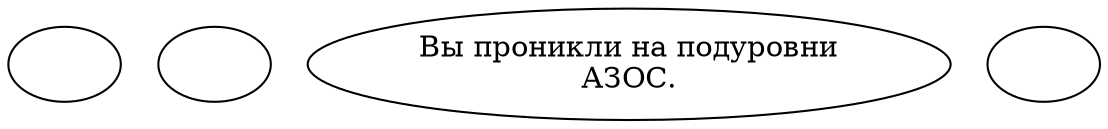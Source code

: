 digraph epa2 {
  "start" [style=filled       fillcolor="#FFFFFF"       color="#000000"]
  "start" [label=""]
  "map_exit_p_proc" [style=filled       fillcolor="#FFFFFF"       color="#000000"]
  "map_exit_p_proc" [label=""]
  "map_enter_p_proc" [style=filled       fillcolor="#FFFFFF"       color="#000000"]
  "map_enter_p_proc" [label="Вы проникли на подуровни\nАЗОС."]
  "map_update_p_proc" [style=filled       fillcolor="#FFFFFF"       color="#000000"]
  "map_update_p_proc" [label=""]
}